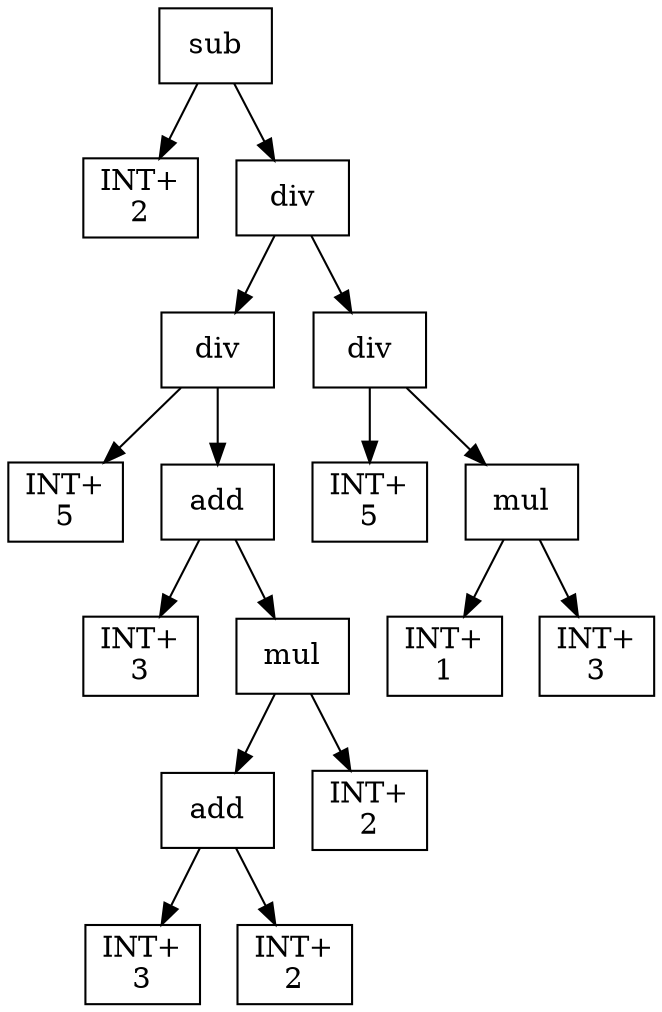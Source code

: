 digraph expr {
  node [shape=box];
  n1 [label="sub"];
  n2 [label="INT+\n2"];
  n3 [label="div"];
  n4 [label="div"];
  n5 [label="INT+\n5"];
  n6 [label="add"];
  n7 [label="INT+\n3"];
  n8 [label="mul"];
  n9 [label="add"];
  n10 [label="INT+\n3"];
  n11 [label="INT+\n2"];
  n9 -> n10;
  n9 -> n11;
  n12 [label="INT+\n2"];
  n8 -> n9;
  n8 -> n12;
  n6 -> n7;
  n6 -> n8;
  n4 -> n5;
  n4 -> n6;
  n13 [label="div"];
  n14 [label="INT+\n5"];
  n15 [label="mul"];
  n16 [label="INT+\n1"];
  n17 [label="INT+\n3"];
  n15 -> n16;
  n15 -> n17;
  n13 -> n14;
  n13 -> n15;
  n3 -> n4;
  n3 -> n13;
  n1 -> n2;
  n1 -> n3;
}